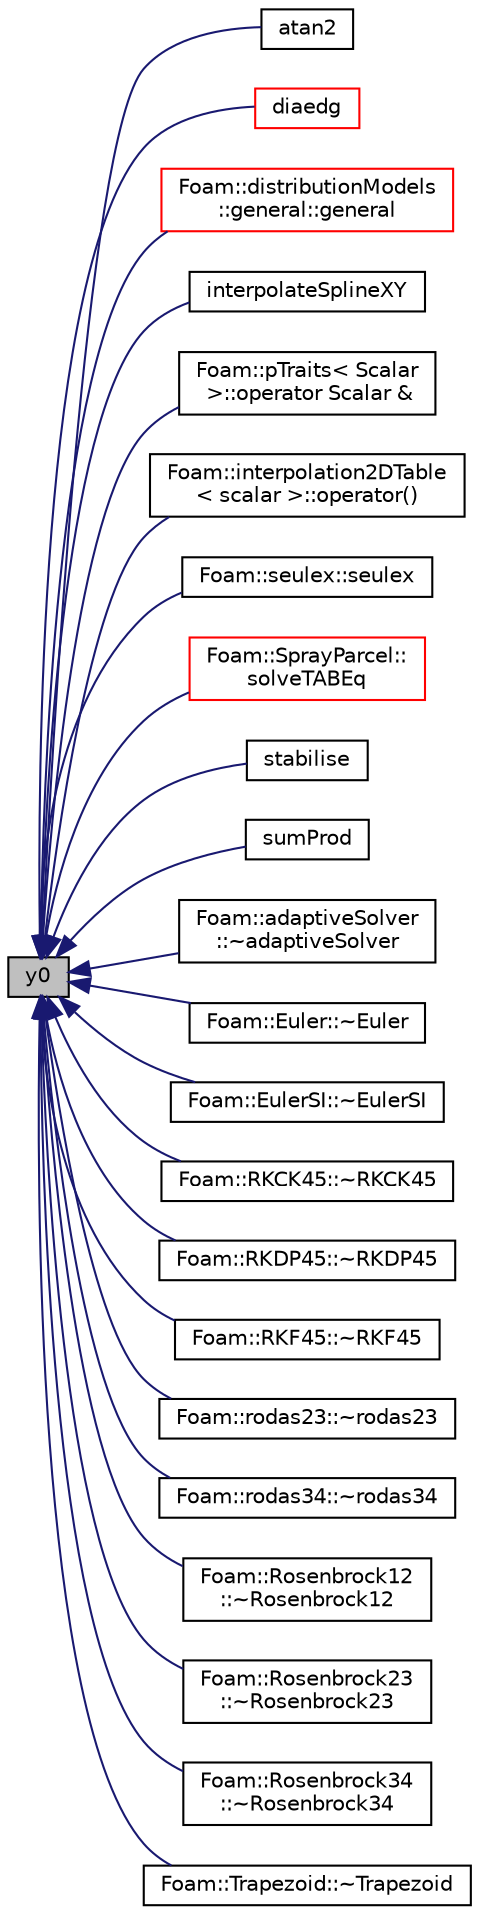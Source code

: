 digraph "y0"
{
  bgcolor="transparent";
  edge [fontname="Helvetica",fontsize="10",labelfontname="Helvetica",labelfontsize="10"];
  node [fontname="Helvetica",fontsize="10",shape=record];
  rankdir="LR";
  Node43104 [label="y0",height=0.2,width=0.4,color="black", fillcolor="grey75", style="filled", fontcolor="black"];
  Node43104 -> Node43105 [dir="back",color="midnightblue",fontsize="10",style="solid",fontname="Helvetica"];
  Node43105 [label="atan2",height=0.2,width=0.4,color="black",URL="$a21851.html#ac4f658d3f23292db85ec6b618e5976e0"];
  Node43104 -> Node43106 [dir="back",color="midnightblue",fontsize="10",style="solid",fontname="Helvetica"];
  Node43106 [label="diaedg",height=0.2,width=0.4,color="red",URL="$a08942.html#ac8cde747098631791b7f8a846034aa1a"];
  Node43104 -> Node43110 [dir="back",color="midnightblue",fontsize="10",style="solid",fontname="Helvetica"];
  Node43110 [label="Foam::distributionModels\l::general::general",height=0.2,width=0.4,color="red",URL="$a24777.html#a11b13bf35967676623bc465725ff24d2",tooltip="Construct from components. "];
  Node43104 -> Node43112 [dir="back",color="midnightblue",fontsize="10",style="solid",fontname="Helvetica"];
  Node43112 [label="interpolateSplineXY",height=0.2,width=0.4,color="black",URL="$a21851.html#aa393e7bdf1e889b32e8903246ef98ddb"];
  Node43104 -> Node43113 [dir="back",color="midnightblue",fontsize="10",style="solid",fontname="Helvetica"];
  Node43113 [label="Foam::pTraits\< Scalar\l \>::operator Scalar &",height=0.2,width=0.4,color="black",URL="$a29397.html#a0af7134e97f27beb8d48f39b4867447b",tooltip="Access to the Scalar value. "];
  Node43104 -> Node43114 [dir="back",color="midnightblue",fontsize="10",style="solid",fontname="Helvetica"];
  Node43114 [label="Foam::interpolation2DTable\l\< scalar \>::operator()",height=0.2,width=0.4,color="black",URL="$a27841.html#a3e3e8cab804085db7ef9b0b19f904906",tooltip="Return an interpolated value. "];
  Node43104 -> Node43115 [dir="back",color="midnightblue",fontsize="10",style="solid",fontname="Helvetica"];
  Node43115 [label="Foam::seulex::seulex",height=0.2,width=0.4,color="black",URL="$a26729.html#a506512f869bd359e1fad319ea9f42b81",tooltip="Construct from ODESystem. "];
  Node43104 -> Node43116 [dir="back",color="midnightblue",fontsize="10",style="solid",fontname="Helvetica"];
  Node43116 [label="Foam::SprayParcel::\lsolveTABEq",height=0.2,width=0.4,color="red",URL="$a25665.html#a7935951deed5d629b5c37f2fd23ef3ca",tooltip="Solve the TAB equation. "];
  Node43104 -> Node43119 [dir="back",color="midnightblue",fontsize="10",style="solid",fontname="Helvetica"];
  Node43119 [label="stabilise",height=0.2,width=0.4,color="black",URL="$a21851.html#a5256ed0d7ec24b1876ba90c6ff1f8727"];
  Node43104 -> Node43120 [dir="back",color="midnightblue",fontsize="10",style="solid",fontname="Helvetica"];
  Node43120 [label="sumProd",height=0.2,width=0.4,color="black",URL="$a21851.html#a5b480f6156c25bef4de87d86094e87ea"];
  Node43104 -> Node43121 [dir="back",color="midnightblue",fontsize="10",style="solid",fontname="Helvetica"];
  Node43121 [label="Foam::adaptiveSolver\l::~adaptiveSolver",height=0.2,width=0.4,color="black",URL="$a26681.html#a62b1b8716c3f74147d38f60ebc4e7ff7",tooltip="Destructor. "];
  Node43104 -> Node43122 [dir="back",color="midnightblue",fontsize="10",style="solid",fontname="Helvetica"];
  Node43122 [label="Foam::Euler::~Euler",height=0.2,width=0.4,color="black",URL="$a24969.html#afaa91117a57b93d84666d863e11f30bf",tooltip="Destructor. "];
  Node43104 -> Node43123 [dir="back",color="midnightblue",fontsize="10",style="solid",fontname="Helvetica"];
  Node43123 [label="Foam::EulerSI::~EulerSI",height=0.2,width=0.4,color="black",URL="$a26685.html#a431aaeb2faae83cbbeefe8719888fa47",tooltip="Destructor. "];
  Node43104 -> Node43124 [dir="back",color="midnightblue",fontsize="10",style="solid",fontname="Helvetica"];
  Node43124 [label="Foam::RKCK45::~RKCK45",height=0.2,width=0.4,color="black",URL="$a26697.html#aa5c5eb26f776d79b16a56e4bd12ca4cf",tooltip="Destructor. "];
  Node43104 -> Node43125 [dir="back",color="midnightblue",fontsize="10",style="solid",fontname="Helvetica"];
  Node43125 [label="Foam::RKDP45::~RKDP45",height=0.2,width=0.4,color="black",URL="$a26701.html#a91e33cd6b66201905f63afe6355f0f30",tooltip="Destructor. "];
  Node43104 -> Node43126 [dir="back",color="midnightblue",fontsize="10",style="solid",fontname="Helvetica"];
  Node43126 [label="Foam::RKF45::~RKF45",height=0.2,width=0.4,color="black",URL="$a26705.html#a889bf4b2b00d9ea5d96022225167ad3c",tooltip="Destructor. "];
  Node43104 -> Node43127 [dir="back",color="midnightblue",fontsize="10",style="solid",fontname="Helvetica"];
  Node43127 [label="Foam::rodas23::~rodas23",height=0.2,width=0.4,color="black",URL="$a26709.html#a65502b127094a06f83fc57103655d21e",tooltip="Destructor. "];
  Node43104 -> Node43128 [dir="back",color="midnightblue",fontsize="10",style="solid",fontname="Helvetica"];
  Node43128 [label="Foam::rodas34::~rodas34",height=0.2,width=0.4,color="black",URL="$a26713.html#a0a82c568ee4b998c7d0301a8857d0813",tooltip="Destructor. "];
  Node43104 -> Node43129 [dir="back",color="midnightblue",fontsize="10",style="solid",fontname="Helvetica"];
  Node43129 [label="Foam::Rosenbrock12\l::~Rosenbrock12",height=0.2,width=0.4,color="black",URL="$a26717.html#ab73e629d1868d20ec7a504ad24f9eea7",tooltip="Destructor. "];
  Node43104 -> Node43130 [dir="back",color="midnightblue",fontsize="10",style="solid",fontname="Helvetica"];
  Node43130 [label="Foam::Rosenbrock23\l::~Rosenbrock23",height=0.2,width=0.4,color="black",URL="$a26721.html#a6f5feae7b320d5f49a1811259e06f678",tooltip="Destructor. "];
  Node43104 -> Node43131 [dir="back",color="midnightblue",fontsize="10",style="solid",fontname="Helvetica"];
  Node43131 [label="Foam::Rosenbrock34\l::~Rosenbrock34",height=0.2,width=0.4,color="black",URL="$a26725.html#ac2809986792c9cd7d03d3bfa37b3c640",tooltip="Destructor. "];
  Node43104 -> Node43132 [dir="back",color="midnightblue",fontsize="10",style="solid",fontname="Helvetica"];
  Node43132 [label="Foam::Trapezoid::~Trapezoid",height=0.2,width=0.4,color="black",URL="$a26737.html#a4a3875a1089085db442d207c7851c905",tooltip="Destructor. "];
}
